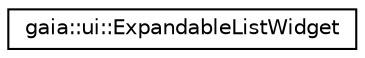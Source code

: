 digraph G
{
  edge [fontname="Helvetica",fontsize="10",labelfontname="Helvetica",labelfontsize="10"];
  node [fontname="Helvetica",fontsize="10",shape=record];
  rankdir=LR;
  Node1 [label="gaia::ui::ExpandableListWidget",height=0.2,width=0.4,color="black", fillcolor="white", style="filled",URL="$d9/ddc/classgaia_1_1ui_1_1_expandable_list_widget.html",tooltip="A Widget that shows items in a vertically scrolling two-level list."];
}
